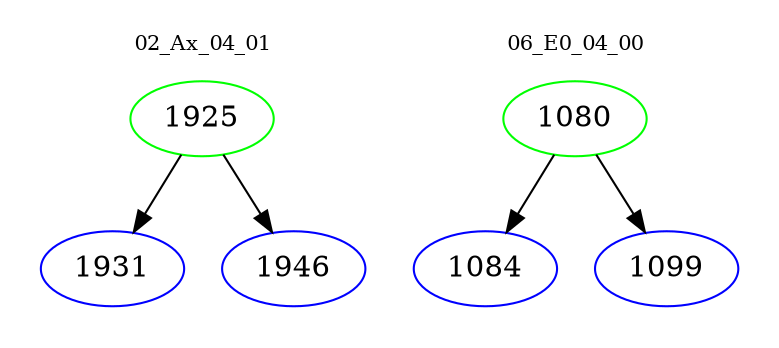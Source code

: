 digraph{
subgraph cluster_0 {
color = white
label = "02_Ax_04_01";
fontsize=10;
T0_1925 [label="1925", color="green"]
T0_1925 -> T0_1931 [color="black"]
T0_1931 [label="1931", color="blue"]
T0_1925 -> T0_1946 [color="black"]
T0_1946 [label="1946", color="blue"]
}
subgraph cluster_1 {
color = white
label = "06_E0_04_00";
fontsize=10;
T1_1080 [label="1080", color="green"]
T1_1080 -> T1_1084 [color="black"]
T1_1084 [label="1084", color="blue"]
T1_1080 -> T1_1099 [color="black"]
T1_1099 [label="1099", color="blue"]
}
}
